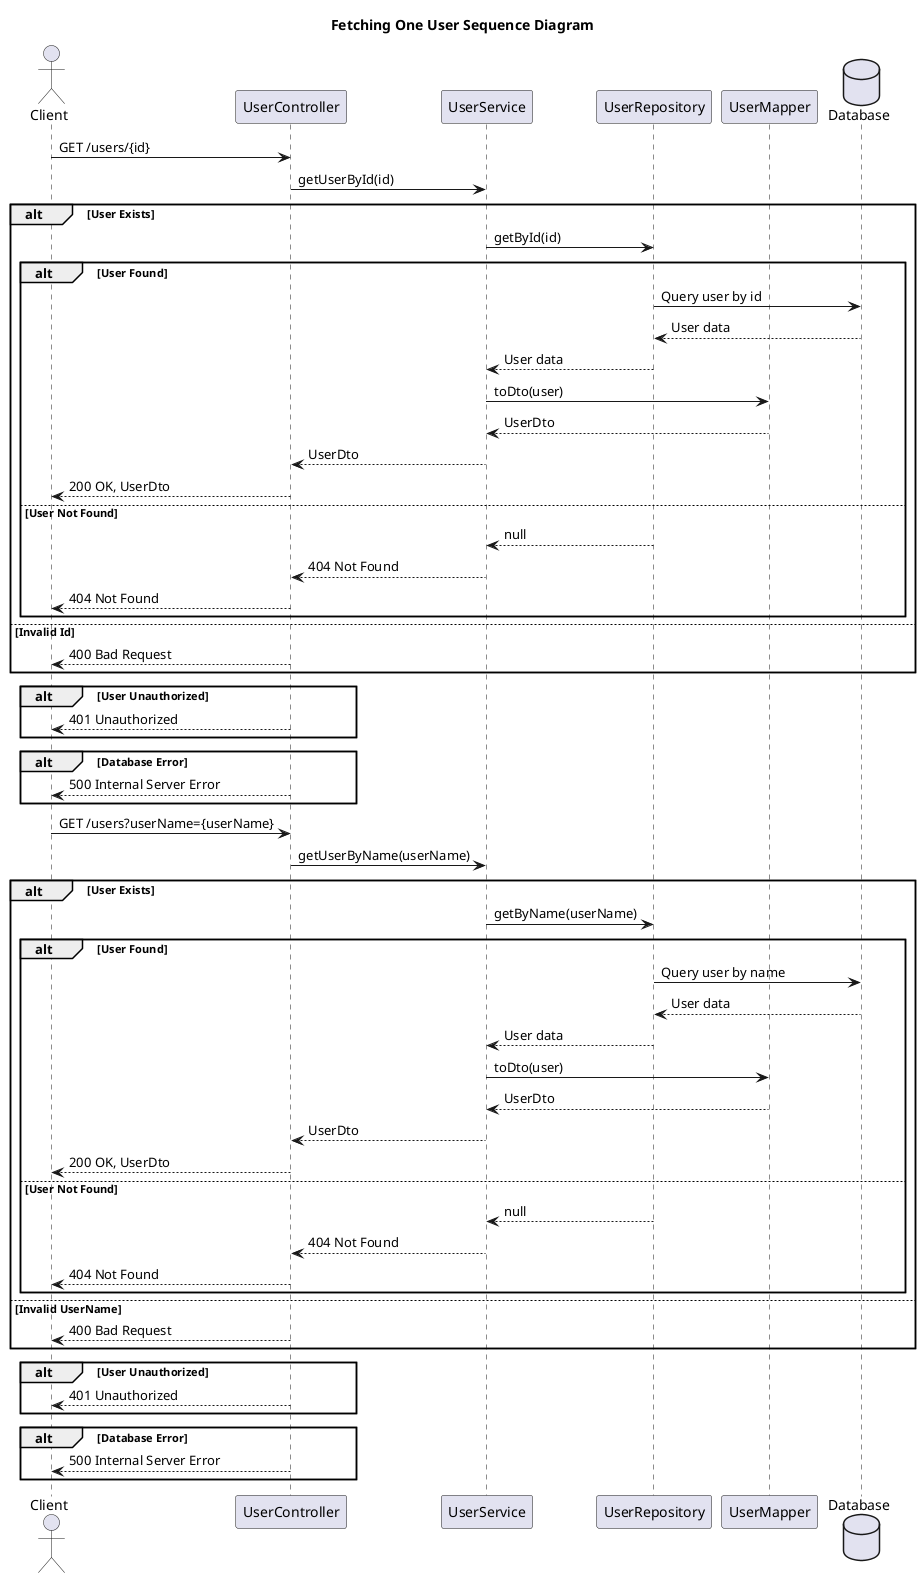 @startuml

title Fetching One User Sequence Diagram

actor Client
participant UserController
participant UserService
participant UserRepository
participant UserMapper
database Database

Client -> UserController: GET /users/{id}
UserController -> UserService: getUserById(id)
alt User Exists
    UserService -> UserRepository: getById(id)
    alt User Found
        UserRepository -> Database: Query user by id
        Database --> UserRepository: User data
        UserRepository --> UserService: User data
        UserService -> UserMapper: toDto(user)
        UserMapper --> UserService: UserDto
        UserService --> UserController: UserDto
        UserController --> Client: 200 OK, UserDto
    else User Not Found
        UserRepository --> UserService: null
        UserService --> UserController: 404 Not Found
        UserController --> Client: 404 Not Found
    end
else Invalid Id
    UserController --> Client: 400 Bad Request
end

alt User Unauthorized
    UserController --> Client: 401 Unauthorized
end

alt Database Error
    UserController --> Client: 500 Internal Server Error
end

Client -> UserController: GET /users?userName={userName}
UserController -> UserService: getUserByName(userName)
alt User Exists
    UserService -> UserRepository: getByName(userName)
    alt User Found
        UserRepository -> Database: Query user by name
        Database --> UserRepository: User data
        UserRepository --> UserService: User data
        UserService -> UserMapper: toDto(user)
        UserMapper --> UserService: UserDto
        UserService --> UserController: UserDto
        UserController --> Client: 200 OK, UserDto
    else User Not Found
        UserRepository --> UserService: null
        UserService --> UserController: 404 Not Found
        UserController --> Client: 404 Not Found
    end
else Invalid UserName
    UserController --> Client: 400 Bad Request
end

alt User Unauthorized
    UserController --> Client: 401 Unauthorized
end

alt Database Error
    UserController --> Client: 500 Internal Server Error
end

@enduml